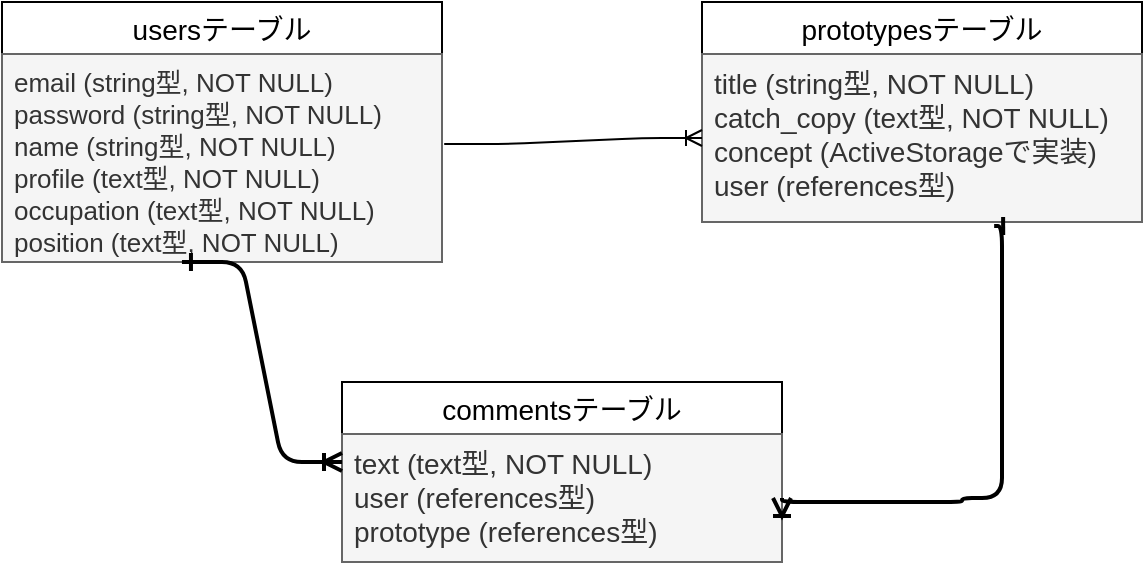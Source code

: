 <mxfile>
    <diagram id="Tx7bcCyc9OPH0eewNdp8" name="ページ1">
        <mxGraphModel dx="659" dy="680" grid="1" gridSize="10" guides="1" tooltips="1" connect="1" arrows="1" fold="1" page="1" pageScale="1" pageWidth="827" pageHeight="1169" math="0" shadow="0">
            <root>
                <mxCell id="0"/>
                <mxCell id="1" parent="0"/>
                <mxCell id="2" value="usersテーブル" style="swimlane;fontStyle=0;childLayout=stackLayout;horizontal=1;startSize=26;horizontalStack=0;resizeParent=1;resizeParentMax=0;resizeLast=0;collapsible=1;marginBottom=0;align=center;fontSize=14;" vertex="1" parent="1">
                    <mxGeometry x="30" y="90" width="220" height="130" as="geometry"/>
                </mxCell>
                <mxCell id="3" value="email (string型, NOT NULL)&#10;password (string型, NOT NULL)&#10;name (string型, NOT NULL)&#10;profile (text型, NOT NULL)&#10;occupation (text型, NOT NULL)&#10;position (text型, NOT NULL)" style="text;strokeColor=#666666;fillColor=#f5f5f5;spacingLeft=4;spacingRight=4;overflow=hidden;rotatable=0;points=[[0,0.5],[1,0.5]];portConstraint=eastwest;fontSize=13;fontColor=#333333;" vertex="1" parent="2">
                    <mxGeometry y="26" width="220" height="104" as="geometry"/>
                </mxCell>
                <mxCell id="6" value="prototypesテーブル" style="swimlane;fontStyle=0;childLayout=stackLayout;horizontal=1;startSize=26;horizontalStack=0;resizeParent=1;resizeParentMax=0;resizeLast=0;collapsible=1;marginBottom=0;align=center;fontSize=14;" vertex="1" parent="1">
                    <mxGeometry x="380" y="90" width="220" height="110" as="geometry"/>
                </mxCell>
                <mxCell id="7" value="title (string型, NOT NULL)&#10;catch_copy (text型, NOT NULL)&#10;concept (ActiveStorageで実装)&#10;user (references型)" style="text;strokeColor=#666666;fillColor=#f5f5f5;spacingLeft=4;spacingRight=4;overflow=hidden;rotatable=0;points=[[0,0.5],[1,0.5]];portConstraint=eastwest;fontSize=14;fontColor=#333333;" vertex="1" parent="6">
                    <mxGeometry y="26" width="220" height="84" as="geometry"/>
                </mxCell>
                <mxCell id="8" value="commentsテーブル" style="swimlane;fontStyle=0;childLayout=stackLayout;horizontal=1;startSize=26;horizontalStack=0;resizeParent=1;resizeParentMax=0;resizeLast=0;collapsible=1;marginBottom=0;align=center;fontSize=14;" vertex="1" parent="1">
                    <mxGeometry x="200" y="280" width="220" height="90" as="geometry"/>
                </mxCell>
                <mxCell id="9" value="text (text型, NOT NULL)&#10;user (references型)&#10;prototype (references型)" style="text;strokeColor=#666666;fillColor=#f5f5f5;spacingLeft=4;spacingRight=4;overflow=hidden;rotatable=0;points=[[0,0.5],[1,0.5]];portConstraint=eastwest;fontSize=14;fontColor=#333333;" vertex="1" parent="8">
                    <mxGeometry y="26" width="220" height="64" as="geometry"/>
                </mxCell>
                <mxCell id="11" value="" style="edgeStyle=entityRelationEdgeStyle;fontSize=12;html=1;endArrow=ERoneToMany;exitX=1.005;exitY=0.433;exitDx=0;exitDy=0;entryX=0;entryY=0.5;entryDx=0;entryDy=0;exitPerimeter=0;" edge="1" parent="1" source="3" target="7">
                    <mxGeometry width="100" height="100" relative="1" as="geometry">
                        <mxPoint x="250" y="260" as="sourcePoint"/>
                        <mxPoint x="370" y="160" as="targetPoint"/>
                    </mxGeometry>
                </mxCell>
                <mxCell id="12" value="" style="edgeStyle=entityRelationEdgeStyle;fontSize=12;html=1;endArrow=ERoneToMany;endFill=0;startArrow=ERone;startFill=0;exitX=0.409;exitY=1;exitDx=0;exitDy=0;exitPerimeter=0;strokeWidth=2;" edge="1" parent="1" source="3">
                    <mxGeometry width="100" height="100" relative="1" as="geometry">
                        <mxPoint x="120" y="240" as="sourcePoint"/>
                        <mxPoint x="200" y="320" as="targetPoint"/>
                    </mxGeometry>
                </mxCell>
                <mxCell id="13" value="" style="edgeStyle=orthogonalEdgeStyle;fontSize=12;html=1;endArrow=ERoneToMany;strokeWidth=2;align=center;startArrow=ERone;startFill=0;entryX=1;entryY=0.5;entryDx=0;entryDy=0;exitX=0.664;exitY=1.024;exitDx=0;exitDy=0;exitPerimeter=0;" edge="1" parent="1" source="7" target="9">
                    <mxGeometry width="100" height="100" relative="1" as="geometry">
                        <mxPoint x="530" y="210" as="sourcePoint"/>
                        <mxPoint x="480" y="340" as="targetPoint"/>
                        <Array as="points">
                            <mxPoint x="530" y="202"/>
                            <mxPoint x="530" y="338"/>
                            <mxPoint x="510" y="338"/>
                            <mxPoint x="510" y="340"/>
                            <mxPoint x="420" y="340"/>
                        </Array>
                    </mxGeometry>
                </mxCell>
            </root>
        </mxGraphModel>
    </diagram>
</mxfile>